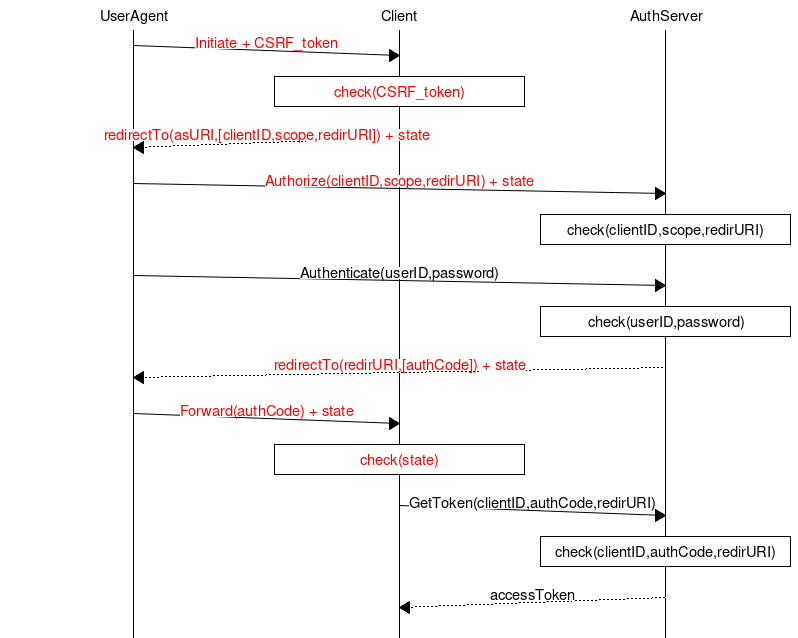 #!/usr/local/bin/mscgen -Tpng
#
# This file is PUBLIC DOMAIN and may be freely reproduced,  distributed,
# transmitted, used, modified, built upon, or otherwise exploited by
# anyone for any purpose, commercial or non-commercial, and in any way,
# including by methods that have not yet been invented or conceived.
#
# This file is provided "AS IS" WITHOUT WARRANTY OF ANY KIND, EITHER
# EXPRESSED OR IMPLIED, INCLUDING, BUT NOT LIMITED TO, THE IMPLIED
# WARRANTIES OF MERCHANTABILITY AND FITNESS FOR A PARTICULAR PURPOSE.
#

// Protocol diagram for OAuth 2.0

msc {
 # Options section
 hscale="1.5",width="800", arcgradient = "10";

 ua [label="UserAgent"], c [label="Client"], as [label="AuthServer"];

 ua=>c [label="Initiate + CSRF_token", textcolor="red"];
 c box c [label="check(CSRF_token)",textcolor="red"];
 c>>ua [label="redirectTo(asURI,[clientID,scope,redirURI]) + state",textcolor="red"];

 ua=>as [label="Authorize(clientID,scope,redirURI) + state",textcolor="red"];
 as box as [label="check(clientID,scope,redirURI)"];
 ua=>as [label="Authenticate(userID,password)"];
 as box as [label="check(userID,password)"];
 
 as>>ua [label="redirectTo(redirURI,[authCode]) + state",textcolor="red"];

 ua=>c [label="Forward(authCode) + state",textcolor="red"];
 c box c [label="check(state)",textcolor="red"];
 
 c=>as [label="GetToken(clientID,authCode,redirURI)"];
 as box as [label="check(clientID,authCode,redirURI)"]; 
 as>>c [label="accessToken"];
}
